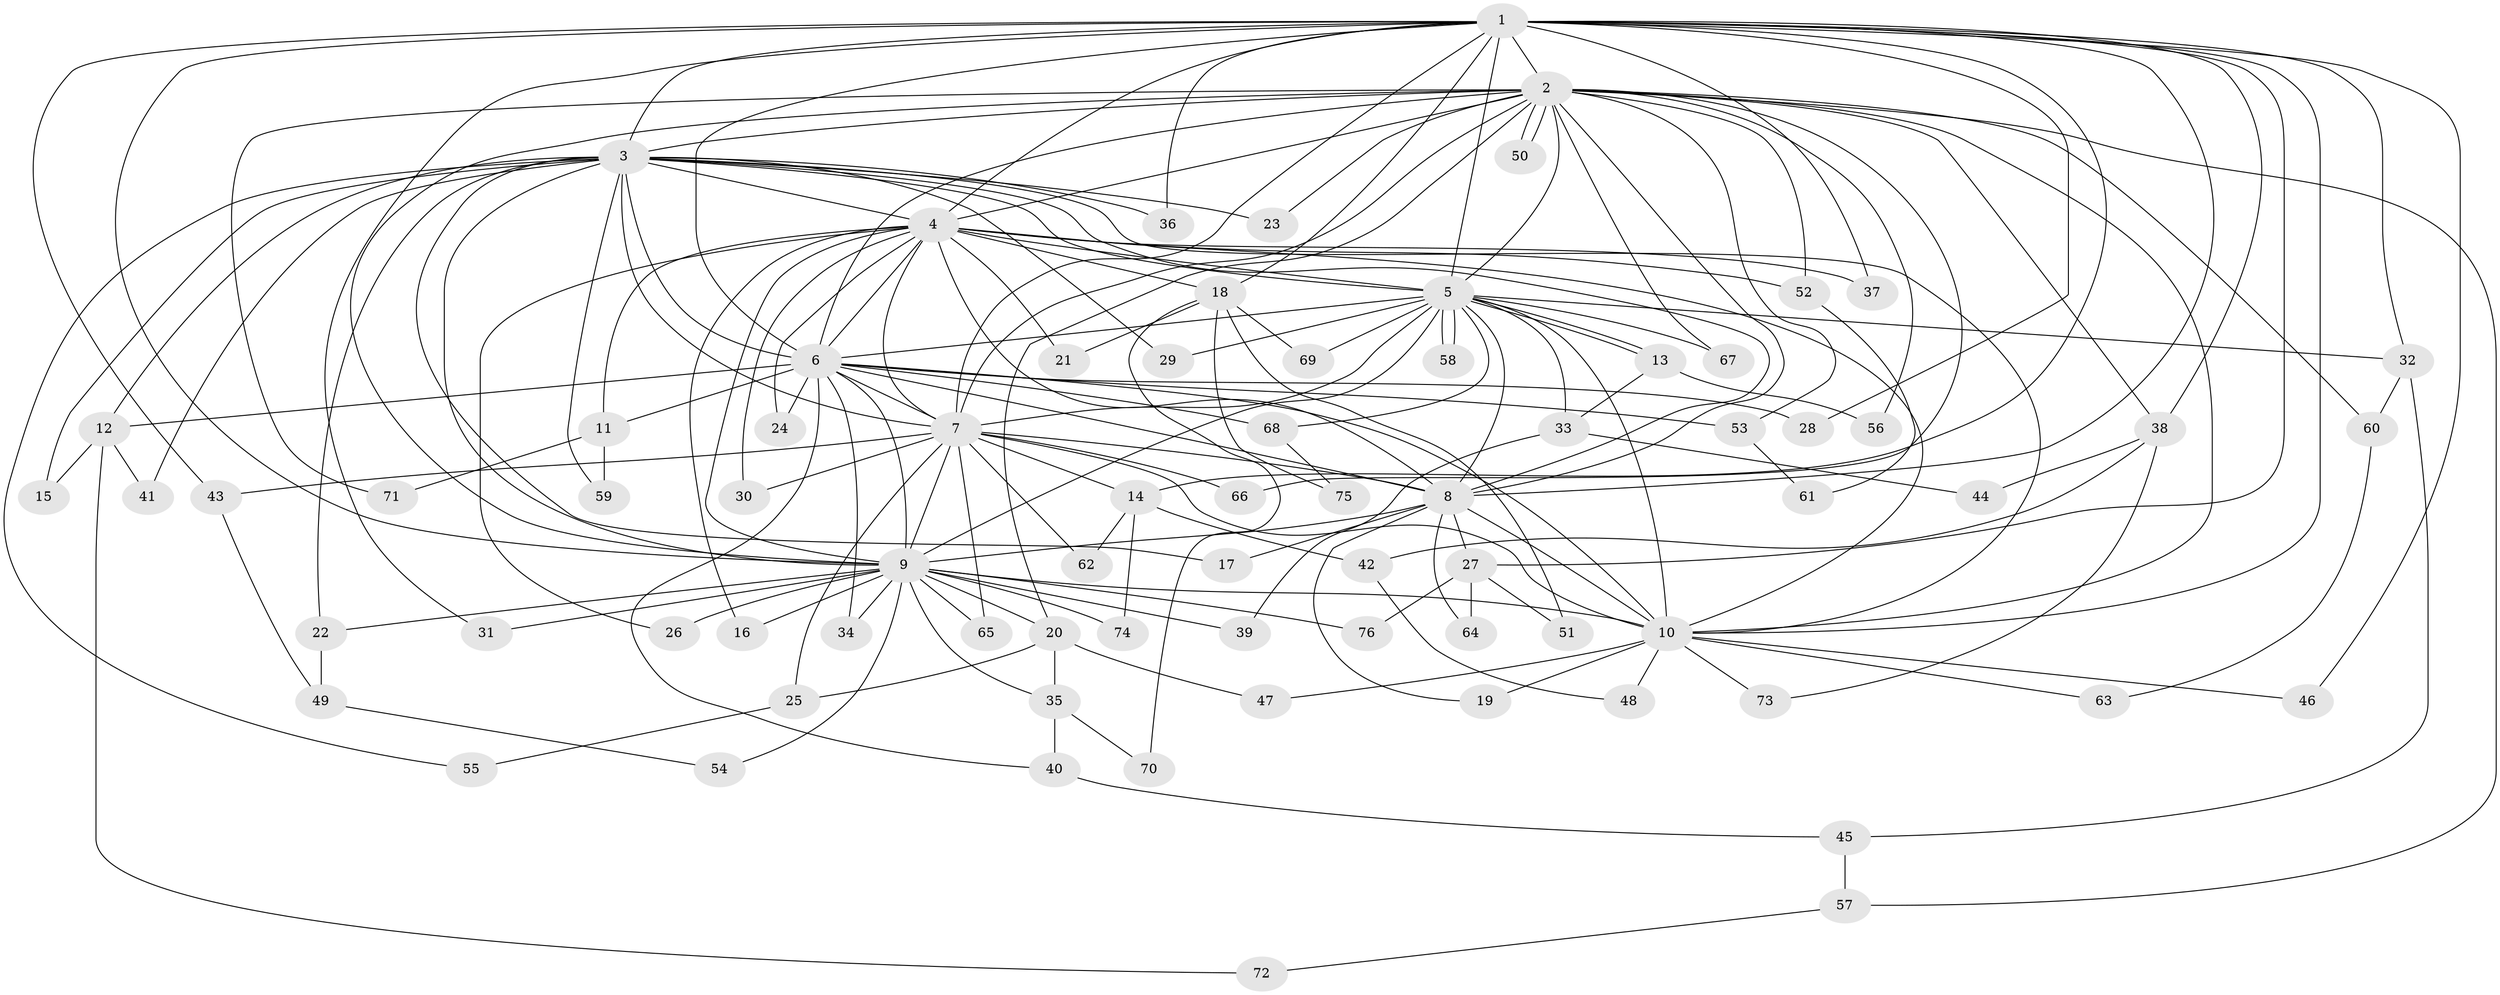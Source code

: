 // coarse degree distribution, {17: 0.034482758620689655, 21: 0.017241379310344827, 18: 0.034482758620689655, 20: 0.017241379310344827, 16: 0.034482758620689655, 13: 0.017241379310344827, 15: 0.017241379310344827, 4: 0.017241379310344827, 5: 0.06896551724137931, 3: 0.1724137931034483, 6: 0.034482758620689655, 2: 0.5172413793103449, 7: 0.017241379310344827}
// Generated by graph-tools (version 1.1) at 2025/23/03/03/25 07:23:40]
// undirected, 76 vertices, 177 edges
graph export_dot {
graph [start="1"]
  node [color=gray90,style=filled];
  1;
  2;
  3;
  4;
  5;
  6;
  7;
  8;
  9;
  10;
  11;
  12;
  13;
  14;
  15;
  16;
  17;
  18;
  19;
  20;
  21;
  22;
  23;
  24;
  25;
  26;
  27;
  28;
  29;
  30;
  31;
  32;
  33;
  34;
  35;
  36;
  37;
  38;
  39;
  40;
  41;
  42;
  43;
  44;
  45;
  46;
  47;
  48;
  49;
  50;
  51;
  52;
  53;
  54;
  55;
  56;
  57;
  58;
  59;
  60;
  61;
  62;
  63;
  64;
  65;
  66;
  67;
  68;
  69;
  70;
  71;
  72;
  73;
  74;
  75;
  76;
  1 -- 2;
  1 -- 3;
  1 -- 4;
  1 -- 5;
  1 -- 6;
  1 -- 7;
  1 -- 8;
  1 -- 9;
  1 -- 10;
  1 -- 14;
  1 -- 18;
  1 -- 27;
  1 -- 28;
  1 -- 31;
  1 -- 32;
  1 -- 36;
  1 -- 37;
  1 -- 38;
  1 -- 43;
  1 -- 46;
  2 -- 3;
  2 -- 4;
  2 -- 5;
  2 -- 6;
  2 -- 7;
  2 -- 8;
  2 -- 9;
  2 -- 10;
  2 -- 20;
  2 -- 23;
  2 -- 38;
  2 -- 50;
  2 -- 50;
  2 -- 52;
  2 -- 53;
  2 -- 56;
  2 -- 57;
  2 -- 60;
  2 -- 66;
  2 -- 67;
  2 -- 71;
  3 -- 4;
  3 -- 5;
  3 -- 6;
  3 -- 7;
  3 -- 8;
  3 -- 9;
  3 -- 10;
  3 -- 12;
  3 -- 15;
  3 -- 17;
  3 -- 22;
  3 -- 23;
  3 -- 29;
  3 -- 36;
  3 -- 41;
  3 -- 55;
  3 -- 59;
  4 -- 5;
  4 -- 6;
  4 -- 7;
  4 -- 8;
  4 -- 9;
  4 -- 10;
  4 -- 11;
  4 -- 16;
  4 -- 18;
  4 -- 21;
  4 -- 24;
  4 -- 26;
  4 -- 30;
  4 -- 37;
  4 -- 52;
  5 -- 6;
  5 -- 7;
  5 -- 8;
  5 -- 9;
  5 -- 10;
  5 -- 13;
  5 -- 13;
  5 -- 29;
  5 -- 32;
  5 -- 33;
  5 -- 58;
  5 -- 58;
  5 -- 67;
  5 -- 68;
  5 -- 69;
  6 -- 7;
  6 -- 8;
  6 -- 9;
  6 -- 10;
  6 -- 11;
  6 -- 12;
  6 -- 24;
  6 -- 28;
  6 -- 34;
  6 -- 40;
  6 -- 53;
  6 -- 68;
  7 -- 8;
  7 -- 9;
  7 -- 10;
  7 -- 14;
  7 -- 25;
  7 -- 30;
  7 -- 43;
  7 -- 62;
  7 -- 65;
  7 -- 66;
  8 -- 9;
  8 -- 10;
  8 -- 17;
  8 -- 19;
  8 -- 27;
  8 -- 64;
  9 -- 10;
  9 -- 16;
  9 -- 20;
  9 -- 22;
  9 -- 26;
  9 -- 31;
  9 -- 34;
  9 -- 35;
  9 -- 39;
  9 -- 54;
  9 -- 65;
  9 -- 74;
  9 -- 76;
  10 -- 19;
  10 -- 46;
  10 -- 47;
  10 -- 48;
  10 -- 63;
  10 -- 73;
  11 -- 59;
  11 -- 71;
  12 -- 15;
  12 -- 41;
  12 -- 72;
  13 -- 33;
  13 -- 56;
  14 -- 42;
  14 -- 62;
  14 -- 74;
  18 -- 21;
  18 -- 51;
  18 -- 69;
  18 -- 70;
  18 -- 75;
  20 -- 25;
  20 -- 35;
  20 -- 47;
  22 -- 49;
  25 -- 55;
  27 -- 51;
  27 -- 64;
  27 -- 76;
  32 -- 45;
  32 -- 60;
  33 -- 39;
  33 -- 44;
  35 -- 40;
  35 -- 70;
  38 -- 42;
  38 -- 44;
  38 -- 73;
  40 -- 45;
  42 -- 48;
  43 -- 49;
  45 -- 57;
  49 -- 54;
  52 -- 61;
  53 -- 61;
  57 -- 72;
  60 -- 63;
  68 -- 75;
}
